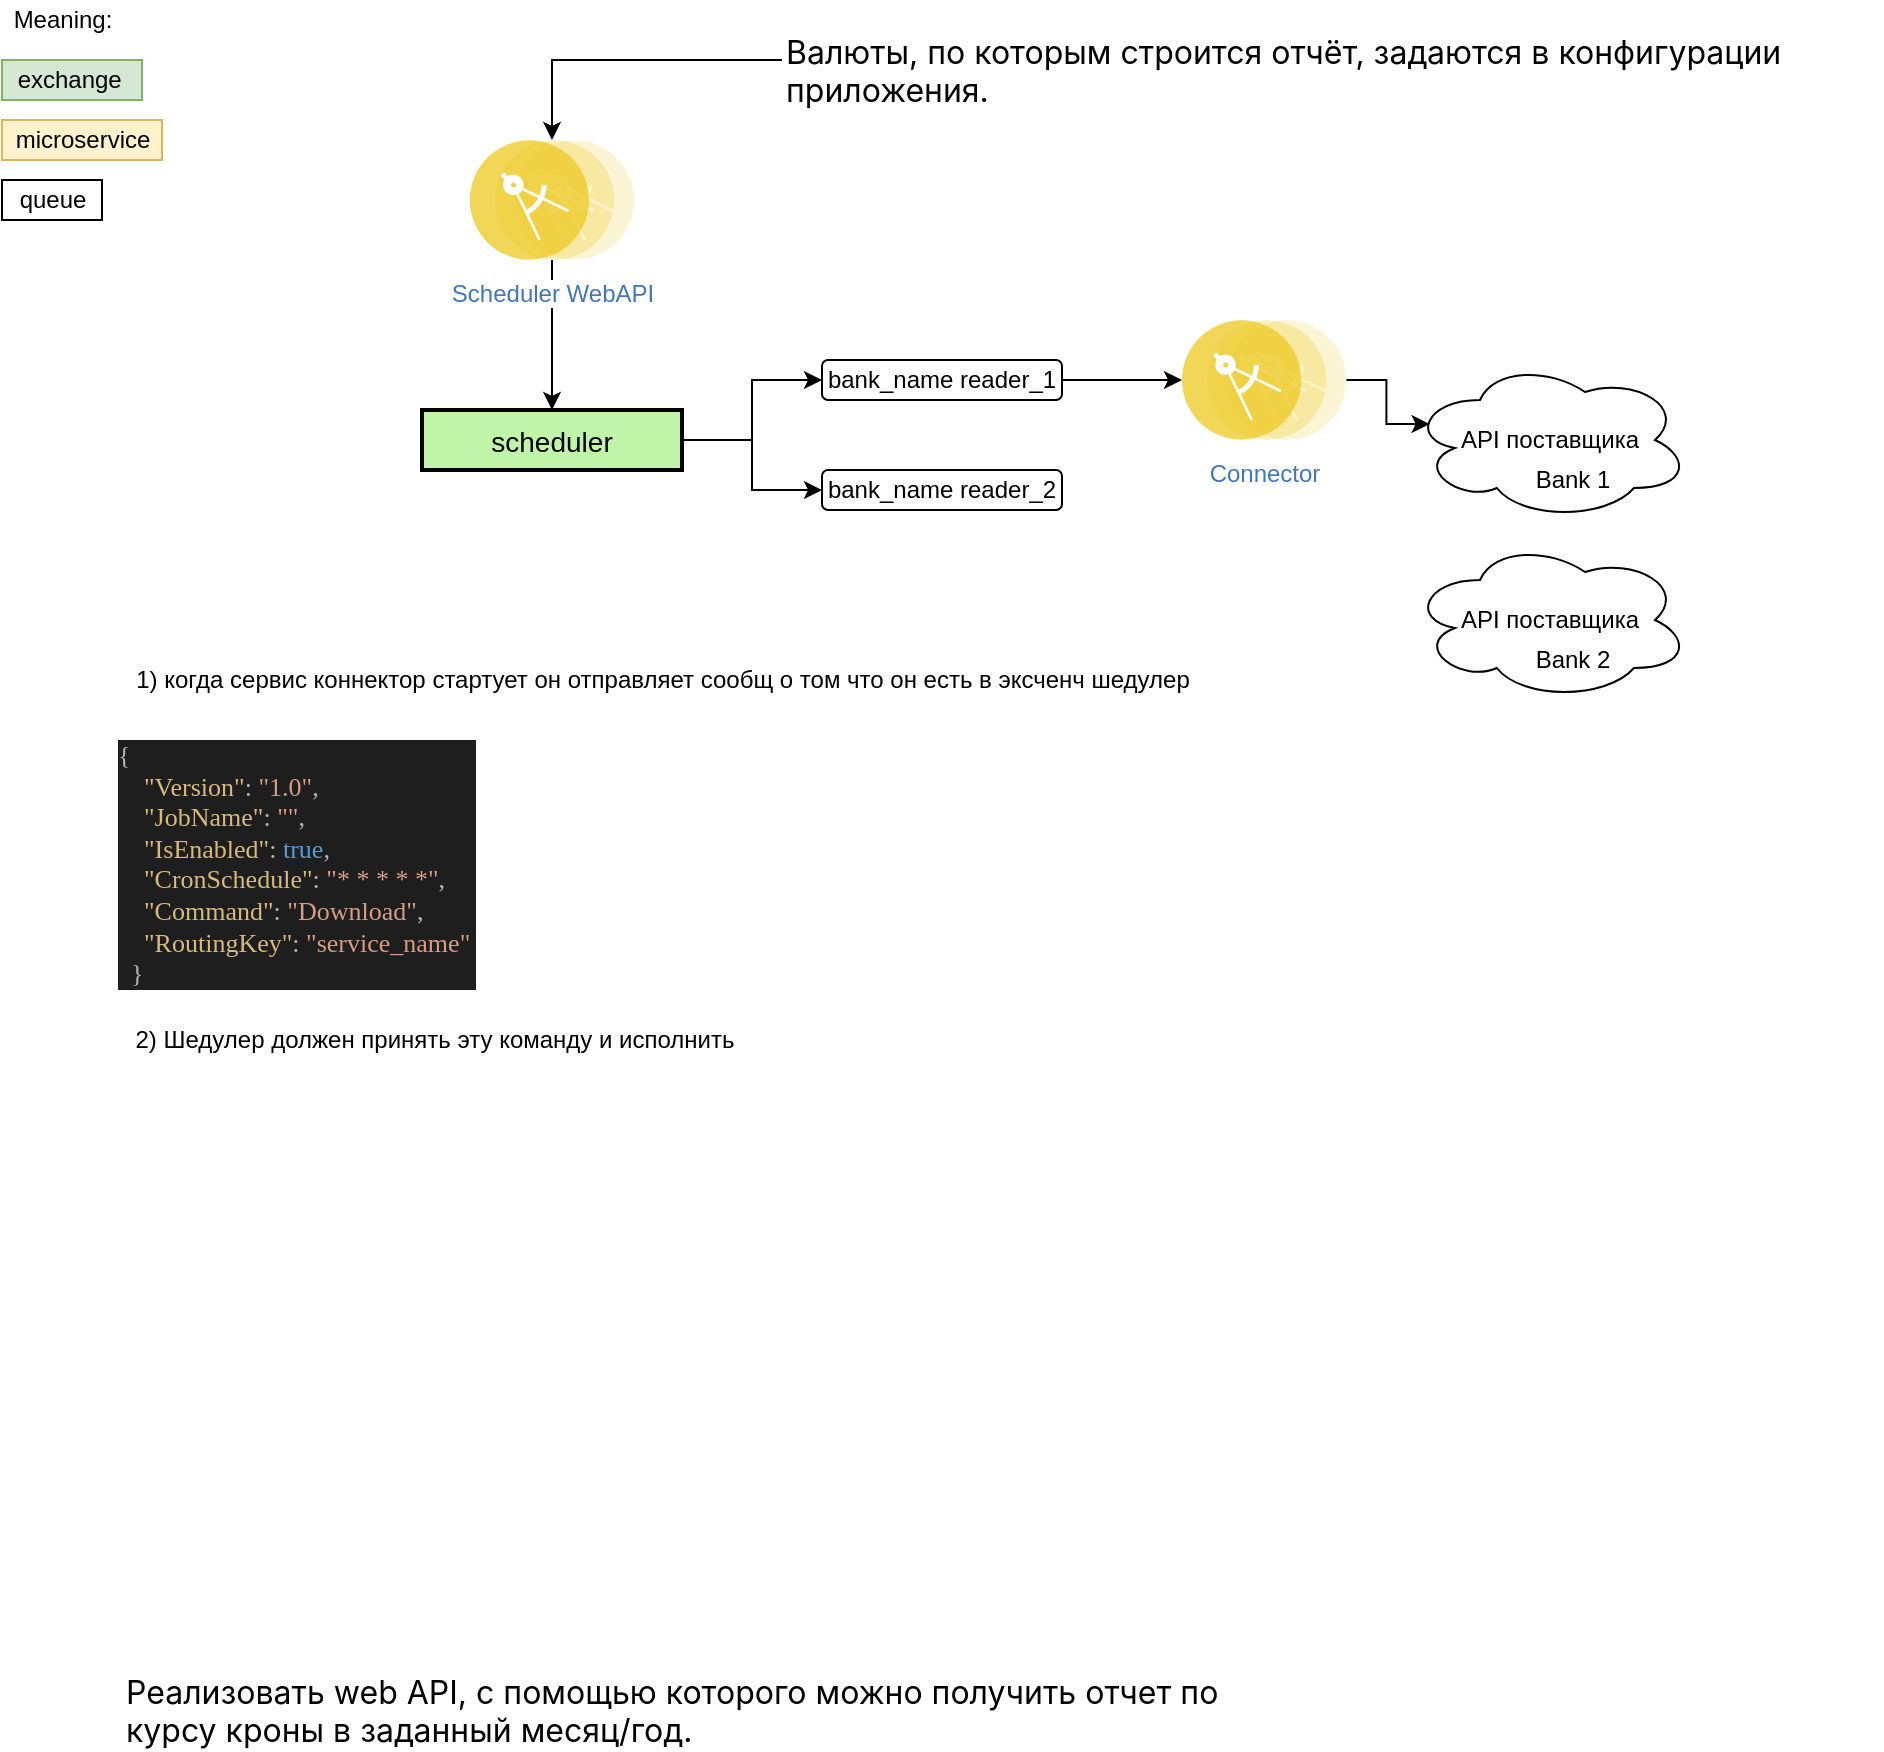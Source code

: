 <mxfile version="14.1.8" type="device"><diagram id="eIo0H9kK7ql945uVP1NC" name="Page-1"><mxGraphModel dx="595" dy="822" grid="1" gridSize="10" guides="1" tooltips="1" connect="1" arrows="1" fold="1" page="1" pageScale="1" pageWidth="827" pageHeight="1169" math="0" shadow="0"><root><mxCell id="0"/><mxCell id="1" parent="0"/><mxCell id="A9RpcKW8iGnLrgXB2_h8-8" style="edgeStyle=orthogonalEdgeStyle;rounded=0;orthogonalLoop=1;jettySize=auto;html=1;entryX=0;entryY=0.5;entryDx=0;entryDy=0;" parent="1" source="-Gu_LQZito7tzr1x9Rmg-2" target="A9RpcKW8iGnLrgXB2_h8-6" edge="1"><mxGeometry relative="1" as="geometry"/></mxCell><mxCell id="A9RpcKW8iGnLrgXB2_h8-22" style="edgeStyle=orthogonalEdgeStyle;rounded=0;orthogonalLoop=1;jettySize=auto;html=1;entryX=0;entryY=0.5;entryDx=0;entryDy=0;" parent="1" source="-Gu_LQZito7tzr1x9Rmg-2" target="A9RpcKW8iGnLrgXB2_h8-21" edge="1"><mxGeometry relative="1" as="geometry"/></mxCell><mxCell id="-Gu_LQZito7tzr1x9Rmg-2" value="scheduler" style="strokeWidth=2;dashed=0;align=center;fontSize=14;shape=rect;fillColor=#c0f5a9;strokeColor=#000000;" parent="1" vertex="1"><mxGeometry x="1160" y="285" width="130" height="30" as="geometry"/></mxCell><mxCell id="A9RpcKW8iGnLrgXB2_h8-1" value="API поставщика" style="ellipse;shape=cloud;whiteSpace=wrap;html=1;" parent="1" vertex="1"><mxGeometry x="1654" y="350" width="140" height="80" as="geometry"/></mxCell><mxCell id="A9RpcKW8iGnLrgXB2_h8-7" style="edgeStyle=orthogonalEdgeStyle;rounded=0;orthogonalLoop=1;jettySize=auto;html=1;" parent="1" source="A9RpcKW8iGnLrgXB2_h8-5" target="-Gu_LQZito7tzr1x9Rmg-2" edge="1"><mxGeometry relative="1" as="geometry"/></mxCell><mxCell id="A9RpcKW8iGnLrgXB2_h8-5" value="Scheduler WebAPI" style="aspect=fixed;perimeter=ellipsePerimeter;html=1;align=center;shadow=0;dashed=0;fontColor=#4277BB;labelBackgroundColor=#ffffff;fontSize=12;spacingTop=3;image;image=img/lib/ibm/applications/microservice.svg;" parent="1" vertex="1"><mxGeometry x="1183.9" y="150" width="82.2" height="60" as="geometry"/></mxCell><mxCell id="A9RpcKW8iGnLrgXB2_h8-6" value="bank_name reader_2" style="rounded=1;whiteSpace=wrap;html=1;" parent="1" vertex="1"><mxGeometry x="1360" y="315" width="120" height="20" as="geometry"/></mxCell><mxCell id="A9RpcKW8iGnLrgXB2_h8-26" style="edgeStyle=orthogonalEdgeStyle;rounded=0;orthogonalLoop=1;jettySize=auto;html=1;entryX=0.07;entryY=0.4;entryDx=0;entryDy=0;entryPerimeter=0;" parent="1" source="A9RpcKW8iGnLrgXB2_h8-20" target="A9RpcKW8iGnLrgXB2_h8-25" edge="1"><mxGeometry relative="1" as="geometry"/></mxCell><mxCell id="A9RpcKW8iGnLrgXB2_h8-20" value="Connector" style="aspect=fixed;perimeter=ellipsePerimeter;html=1;align=center;shadow=0;dashed=0;fontColor=#4277BB;labelBackgroundColor=#ffffff;fontSize=12;spacingTop=3;image;image=img/lib/ibm/applications/microservice.svg;" parent="1" vertex="1"><mxGeometry x="1540" y="240" width="82.2" height="60" as="geometry"/></mxCell><mxCell id="A9RpcKW8iGnLrgXB2_h8-23" style="edgeStyle=orthogonalEdgeStyle;rounded=0;orthogonalLoop=1;jettySize=auto;html=1;" parent="1" source="A9RpcKW8iGnLrgXB2_h8-21" target="A9RpcKW8iGnLrgXB2_h8-20" edge="1"><mxGeometry relative="1" as="geometry"/></mxCell><mxCell id="A9RpcKW8iGnLrgXB2_h8-21" value="bank_name reader_1" style="rounded=1;whiteSpace=wrap;html=1;" parent="1" vertex="1"><mxGeometry x="1360" y="260" width="120" height="20" as="geometry"/></mxCell><mxCell id="A9RpcKW8iGnLrgXB2_h8-25" value="API поставщика" style="ellipse;shape=cloud;whiteSpace=wrap;html=1;" parent="1" vertex="1"><mxGeometry x="1654" y="260" width="140" height="80" as="geometry"/></mxCell><mxCell id="A9RpcKW8iGnLrgXB2_h8-51" style="edgeStyle=orthogonalEdgeStyle;rounded=0;orthogonalLoop=1;jettySize=auto;html=1;" parent="1" source="A9RpcKW8iGnLrgXB2_h8-50" target="A9RpcKW8iGnLrgXB2_h8-5" edge="1"><mxGeometry relative="1" as="geometry"/></mxCell><mxCell id="A9RpcKW8iGnLrgXB2_h8-50" value="&lt;!--StartFragment--&gt;&lt;span style=&quot;font-family: -apple-system, BlinkMacSystemFont, &amp;quot;Segoe UI&amp;quot;, Helvetica, Arial, sans-serif, &amp;quot;Apple Color Emoji&amp;quot;, &amp;quot;Segoe UI Emoji&amp;quot;; font-size: 16px; font-style: normal; font-variant-ligatures: normal; font-variant-caps: normal; font-weight: 400; letter-spacing: normal; orphans: 2; text-align: left; text-indent: 0px; text-transform: none; widows: 2; word-spacing: 0px; -webkit-text-stroke-width: 0px; background-color: rgb(255, 255, 255); text-decoration-style: initial; text-decoration-color: initial; float: none; display: inline !important;&quot;&gt;Валюты, по которым строится отчёт, задаются в конфигурации приложения.&lt;/span&gt;&lt;!--EndFragment--&gt;" style="text;whiteSpace=wrap;html=1;" parent="1" vertex="1"><mxGeometry x="1340" y="90" width="550" height="40" as="geometry"/></mxCell><mxCell id="A9RpcKW8iGnLrgXB2_h8-54" value="&lt;!--StartFragment--&gt;&lt;span style=&quot;font-family: -apple-system, BlinkMacSystemFont, &amp;quot;Segoe UI&amp;quot;, Helvetica, Arial, sans-serif, &amp;quot;Apple Color Emoji&amp;quot;, &amp;quot;Segoe UI Emoji&amp;quot;; font-size: 16px; font-style: normal; font-variant-ligatures: normal; font-variant-caps: normal; font-weight: 400; letter-spacing: normal; orphans: 2; text-align: left; text-indent: 0px; text-transform: none; widows: 2; word-spacing: 0px; -webkit-text-stroke-width: 0px; background-color: rgb(255, 255, 255); text-decoration-style: initial; text-decoration-color: initial; float: none; display: inline !important;&quot;&gt;Реализовать web API, с помощью которого можно получить отчет по курсу кроны в заданный месяц/год.&lt;/span&gt;&lt;!--EndFragment--&gt;" style="text;whiteSpace=wrap;html=1;" parent="1" vertex="1"><mxGeometry x="1010" y="910" width="550" height="40" as="geometry"/></mxCell><mxCell id="mn9FHSqeeHd4KauA4sb--5" value="Bank 1" style="text;html=1;align=center;verticalAlign=middle;resizable=0;points=[];autosize=1;" parent="1" vertex="1"><mxGeometry x="1710" y="310" width="50" height="20" as="geometry"/></mxCell><mxCell id="mn9FHSqeeHd4KauA4sb--6" value="Bank 2" style="text;html=1;align=center;verticalAlign=middle;resizable=0;points=[];autosize=1;" parent="1" vertex="1"><mxGeometry x="1710" y="400" width="50" height="20" as="geometry"/></mxCell><mxCell id="mn9FHSqeeHd4KauA4sb--7" value="exchange&amp;nbsp;" style="text;html=1;align=center;verticalAlign=middle;resizable=0;points=[];autosize=1;fillColor=#d5e8d4;strokeColor=#82b366;" parent="1" vertex="1"><mxGeometry x="950" y="110" width="70" height="20" as="geometry"/></mxCell><mxCell id="mn9FHSqeeHd4KauA4sb--8" value="Meaning:" style="text;html=1;align=center;verticalAlign=middle;resizable=0;points=[];autosize=1;" parent="1" vertex="1"><mxGeometry x="950" y="80" width="60" height="20" as="geometry"/></mxCell><mxCell id="mn9FHSqeeHd4KauA4sb--10" value="microservice" style="text;html=1;align=center;verticalAlign=middle;resizable=0;points=[];autosize=1;fillColor=#fff2cc;strokeColor=#d6b656;" parent="1" vertex="1"><mxGeometry x="950" y="140" width="80" height="20" as="geometry"/></mxCell><mxCell id="mn9FHSqeeHd4KauA4sb--11" value="queue" style="text;html=1;align=center;verticalAlign=middle;resizable=0;points=[];autosize=1;rounded=0;strokeColor=#000000;" parent="1" vertex="1"><mxGeometry x="950" y="170" width="50" height="20" as="geometry"/></mxCell><mxCell id="7kfs8Oli2iUgWGTl5GNM-1" value="1) когда сервис коннектор стартует он отправляет сообщ о том что он есть в эксченч шедулер" style="text;html=1;align=center;verticalAlign=middle;resizable=0;points=[];autosize=1;" vertex="1" parent="1"><mxGeometry x="1010" y="410" width="540" height="20" as="geometry"/></mxCell><mxCell id="7kfs8Oli2iUgWGTl5GNM-4" value="&lt;pre style=&quot;font-family: &amp;quot;consolas&amp;quot; ; font-size: 13px ; color: gainsboro ; background: #1e1e1e&quot;&gt;&lt;span style=&quot;color: #b4b4b4&quot;&gt;{&lt;/span&gt;&#10;&amp;nbsp;&amp;nbsp;&amp;nbsp;&amp;nbsp;&lt;span style=&quot;color: #d7ba7d&quot;&gt;&quot;Version&quot;&lt;/span&gt;&lt;span style=&quot;color: #b4b4b4&quot;&gt;:&lt;/span&gt;&amp;nbsp;&lt;span style=&quot;color: #d69d85&quot;&gt;&quot;1.0&quot;&lt;/span&gt;&lt;span style=&quot;color: #b4b4b4&quot;&gt;,&lt;/span&gt;&#10;&amp;nbsp;&amp;nbsp;&amp;nbsp;&amp;nbsp;&lt;span style=&quot;color: #d7ba7d&quot;&gt;&quot;JobName&quot;&lt;/span&gt;&lt;span style=&quot;color: #b4b4b4&quot;&gt;:&lt;/span&gt;&amp;nbsp;&lt;span style=&quot;color: #d69d85&quot;&gt;&quot;&quot;&lt;/span&gt;&lt;span style=&quot;color: #b4b4b4&quot;&gt;,&lt;/span&gt;&#10;&amp;nbsp;&amp;nbsp;&amp;nbsp;&amp;nbsp;&lt;span style=&quot;color: #d7ba7d&quot;&gt;&quot;IsEnabled&quot;&lt;/span&gt;&lt;span style=&quot;color: #b4b4b4&quot;&gt;:&lt;/span&gt;&amp;nbsp;&lt;span style=&quot;color: #569cd6&quot;&gt;true&lt;/span&gt;&lt;span style=&quot;color: #b4b4b4&quot;&gt;,&lt;/span&gt;&#10;&amp;nbsp;&amp;nbsp;&amp;nbsp;&amp;nbsp;&lt;span style=&quot;color: #d7ba7d&quot;&gt;&quot;CronSchedule&quot;&lt;/span&gt;&lt;span style=&quot;color: #b4b4b4&quot;&gt;:&lt;/span&gt;&amp;nbsp;&lt;span style=&quot;color: #d69d85&quot;&gt;&quot;*&amp;nbsp;*&amp;nbsp;*&amp;nbsp;*&amp;nbsp;*&quot;&lt;/span&gt;&lt;span style=&quot;color: #b4b4b4&quot;&gt;,&lt;/span&gt;&#10;&amp;nbsp;&amp;nbsp;&amp;nbsp;&amp;nbsp;&lt;span style=&quot;color: #d7ba7d&quot;&gt;&quot;Command&quot;&lt;/span&gt;&lt;span style=&quot;color: #b4b4b4&quot;&gt;:&lt;/span&gt;&amp;nbsp;&lt;span style=&quot;color: #d69d85&quot;&gt;&quot;Download&quot;&lt;/span&gt;&lt;span style=&quot;color: #b4b4b4&quot;&gt;,&lt;/span&gt;&#10;&amp;nbsp;&amp;nbsp;&amp;nbsp;&amp;nbsp;&lt;span style=&quot;color: #d7ba7d&quot;&gt;&quot;RoutingKey&quot;&lt;/span&gt;&lt;span style=&quot;color: #b4b4b4&quot;&gt;:&lt;/span&gt;&amp;nbsp;&lt;span style=&quot;color: #d69d85&quot;&gt;&quot;service_name&quot;&lt;/span&gt;&amp;nbsp;&#10;&amp;nbsp;&amp;nbsp;&lt;span style=&quot;color: #b4b4b4&quot;&gt;}&lt;/span&gt;&lt;/pre&gt;" style="text;whiteSpace=wrap;html=1;" vertex="1" parent="1"><mxGeometry x="1006.1" y="430" width="260" height="150" as="geometry"/></mxCell><mxCell id="7kfs8Oli2iUgWGTl5GNM-5" value="2) Шедулер должен принять эту команду и исполнить" style="text;html=1;align=center;verticalAlign=middle;resizable=0;points=[];autosize=1;" vertex="1" parent="1"><mxGeometry x="1006.1" y="590" width="320" height="20" as="geometry"/></mxCell></root></mxGraphModel></diagram></mxfile>